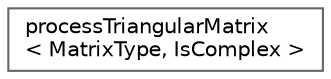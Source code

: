digraph "类继承关系图"
{
 // LATEX_PDF_SIZE
  bgcolor="transparent";
  edge [fontname=Helvetica,fontsize=10,labelfontname=Helvetica,labelfontsize=10];
  node [fontname=Helvetica,fontsize=10,shape=box,height=0.2,width=0.4];
  rankdir="LR";
  Node0 [id="Node000000",label="processTriangularMatrix\l\< MatrixType, IsComplex \>",height=0.2,width=0.4,color="grey40", fillcolor="white", style="filled",URL="$structprocess_triangular_matrix.html",tooltip=" "];
}
